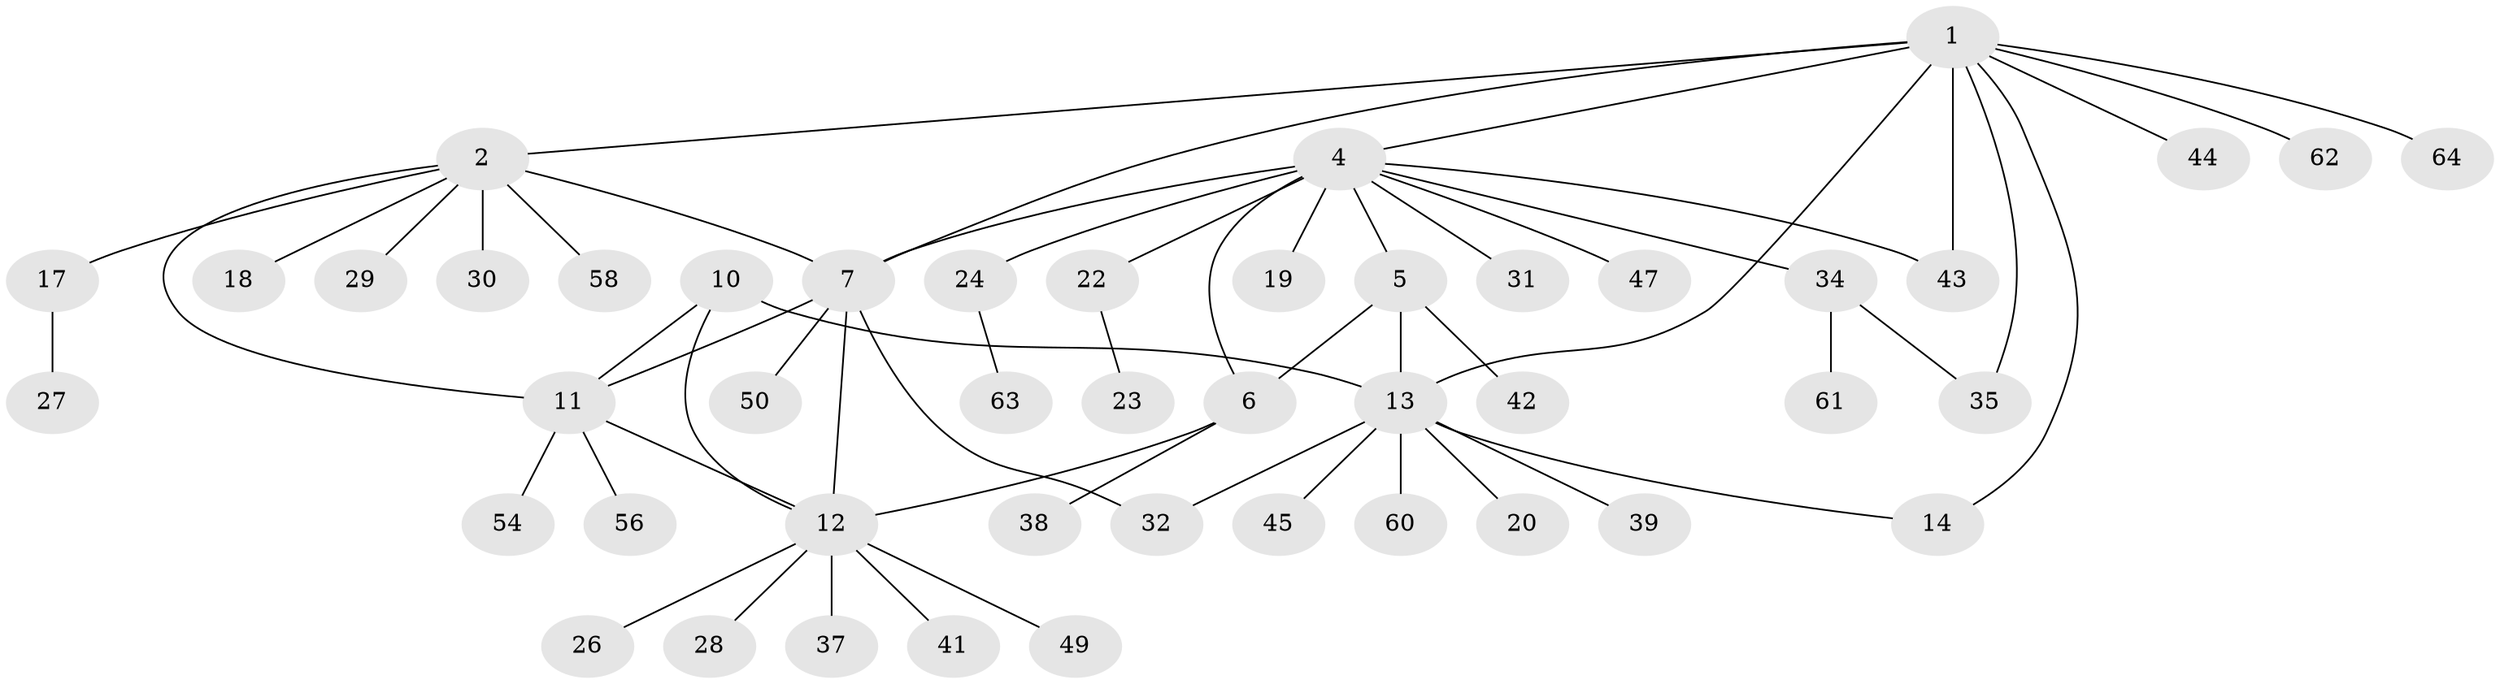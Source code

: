 // Generated by graph-tools (version 1.1) at 2025/52/02/27/25 19:52:18]
// undirected, 46 vertices, 58 edges
graph export_dot {
graph [start="1"]
  node [color=gray90,style=filled];
  1 [super="+15"];
  2 [super="+3"];
  4 [super="+8"];
  5 [super="+48"];
  6 [super="+21"];
  7 [super="+9"];
  10 [super="+40"];
  11 [super="+46"];
  12 [super="+52"];
  13 [super="+16"];
  14 [super="+33"];
  17;
  18;
  19 [super="+25"];
  20;
  22 [super="+36"];
  23;
  24 [super="+55"];
  26;
  27 [super="+51"];
  28;
  29;
  30 [super="+53"];
  31;
  32 [super="+59"];
  34 [super="+57"];
  35;
  37;
  38;
  39;
  41;
  42;
  43;
  44;
  45;
  47;
  49;
  50;
  54;
  56;
  58;
  60;
  61;
  62;
  63;
  64;
  1 -- 2 [weight=2];
  1 -- 4;
  1 -- 35;
  1 -- 44;
  1 -- 62;
  1 -- 64;
  1 -- 43;
  1 -- 13;
  1 -- 14;
  1 -- 7;
  2 -- 11;
  2 -- 17;
  2 -- 18;
  2 -- 58;
  2 -- 29;
  2 -- 30;
  2 -- 7;
  4 -- 5;
  4 -- 6;
  4 -- 31;
  4 -- 34;
  4 -- 43;
  4 -- 19;
  4 -- 22;
  4 -- 7 [weight=2];
  4 -- 24;
  4 -- 47;
  5 -- 6;
  5 -- 13;
  5 -- 42;
  6 -- 12;
  6 -- 38;
  7 -- 11;
  7 -- 12;
  7 -- 50;
  7 -- 32;
  10 -- 11;
  10 -- 12;
  10 -- 13;
  11 -- 12;
  11 -- 54;
  11 -- 56;
  12 -- 26;
  12 -- 28;
  12 -- 37;
  12 -- 41;
  12 -- 49;
  13 -- 14;
  13 -- 32;
  13 -- 39;
  13 -- 45;
  13 -- 20;
  13 -- 60;
  17 -- 27;
  22 -- 23;
  24 -- 63;
  34 -- 35;
  34 -- 61;
}
